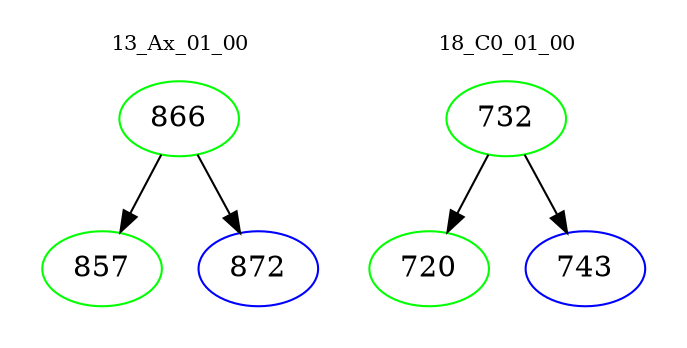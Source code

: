digraph{
subgraph cluster_0 {
color = white
label = "13_Ax_01_00";
fontsize=10;
T0_866 [label="866", color="green"]
T0_866 -> T0_857 [color="black"]
T0_857 [label="857", color="green"]
T0_866 -> T0_872 [color="black"]
T0_872 [label="872", color="blue"]
}
subgraph cluster_1 {
color = white
label = "18_C0_01_00";
fontsize=10;
T1_732 [label="732", color="green"]
T1_732 -> T1_720 [color="black"]
T1_720 [label="720", color="green"]
T1_732 -> T1_743 [color="black"]
T1_743 [label="743", color="blue"]
}
}
